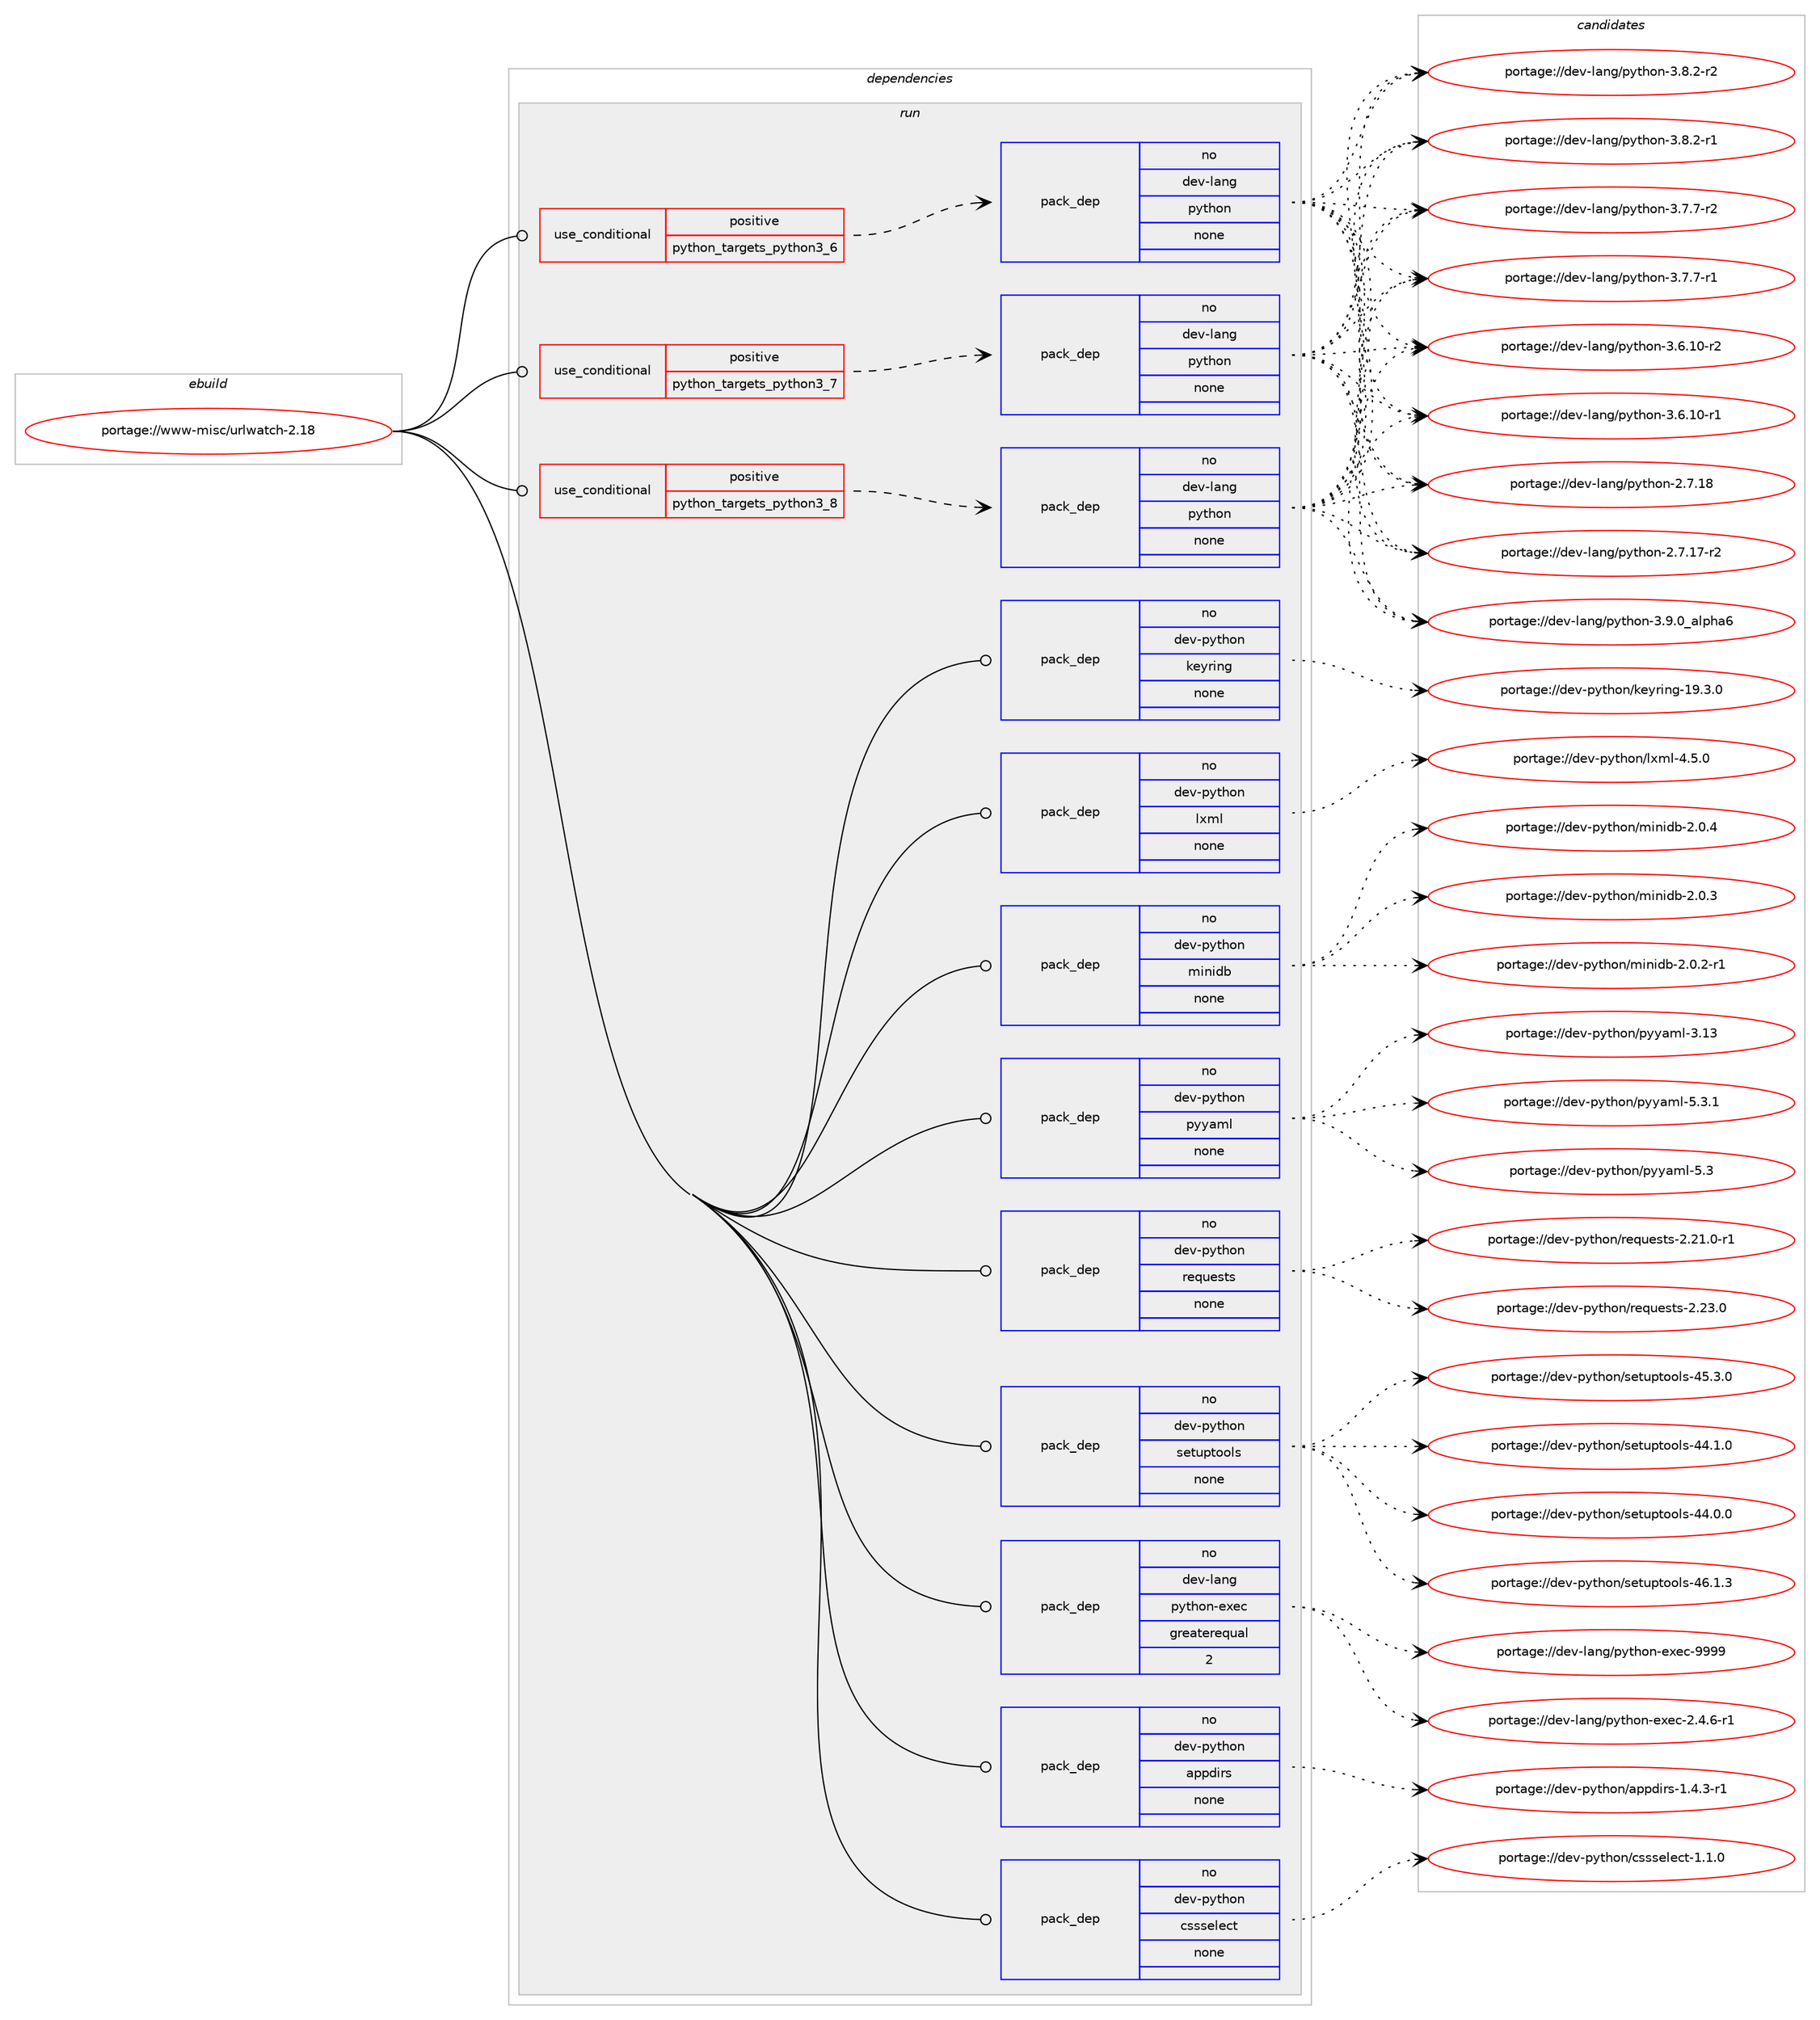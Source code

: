 digraph prolog {

# *************
# Graph options
# *************

newrank=true;
concentrate=true;
compound=true;
graph [rankdir=LR,fontname=Helvetica,fontsize=10,ranksep=1.5];#, ranksep=2.5, nodesep=0.2];
edge  [arrowhead=vee];
node  [fontname=Helvetica,fontsize=10];

# **********
# The ebuild
# **********

subgraph cluster_leftcol {
color=gray;
rank=same;
label=<<i>ebuild</i>>;
id [label="portage://www-misc/urlwatch-2.18", color=red, width=4, href="../www-misc/urlwatch-2.18.svg"];
}

# ****************
# The dependencies
# ****************

subgraph cluster_midcol {
color=gray;
label=<<i>dependencies</i>>;
subgraph cluster_compile {
fillcolor="#eeeeee";
style=filled;
label=<<i>compile</i>>;
}
subgraph cluster_compileandrun {
fillcolor="#eeeeee";
style=filled;
label=<<i>compile and run</i>>;
}
subgraph cluster_run {
fillcolor="#eeeeee";
style=filled;
label=<<i>run</i>>;
subgraph cond311 {
dependency2602 [label=<<TABLE BORDER="0" CELLBORDER="1" CELLSPACING="0" CELLPADDING="4"><TR><TD ROWSPAN="3" CELLPADDING="10">use_conditional</TD></TR><TR><TD>positive</TD></TR><TR><TD>python_targets_python3_6</TD></TR></TABLE>>, shape=none, color=red];
subgraph pack2267 {
dependency2603 [label=<<TABLE BORDER="0" CELLBORDER="1" CELLSPACING="0" CELLPADDING="4" WIDTH="220"><TR><TD ROWSPAN="6" CELLPADDING="30">pack_dep</TD></TR><TR><TD WIDTH="110">no</TD></TR><TR><TD>dev-lang</TD></TR><TR><TD>python</TD></TR><TR><TD>none</TD></TR><TR><TD></TD></TR></TABLE>>, shape=none, color=blue];
}
dependency2602:e -> dependency2603:w [weight=20,style="dashed",arrowhead="vee"];
}
id:e -> dependency2602:w [weight=20,style="solid",arrowhead="odot"];
subgraph cond312 {
dependency2604 [label=<<TABLE BORDER="0" CELLBORDER="1" CELLSPACING="0" CELLPADDING="4"><TR><TD ROWSPAN="3" CELLPADDING="10">use_conditional</TD></TR><TR><TD>positive</TD></TR><TR><TD>python_targets_python3_7</TD></TR></TABLE>>, shape=none, color=red];
subgraph pack2268 {
dependency2605 [label=<<TABLE BORDER="0" CELLBORDER="1" CELLSPACING="0" CELLPADDING="4" WIDTH="220"><TR><TD ROWSPAN="6" CELLPADDING="30">pack_dep</TD></TR><TR><TD WIDTH="110">no</TD></TR><TR><TD>dev-lang</TD></TR><TR><TD>python</TD></TR><TR><TD>none</TD></TR><TR><TD></TD></TR></TABLE>>, shape=none, color=blue];
}
dependency2604:e -> dependency2605:w [weight=20,style="dashed",arrowhead="vee"];
}
id:e -> dependency2604:w [weight=20,style="solid",arrowhead="odot"];
subgraph cond313 {
dependency2606 [label=<<TABLE BORDER="0" CELLBORDER="1" CELLSPACING="0" CELLPADDING="4"><TR><TD ROWSPAN="3" CELLPADDING="10">use_conditional</TD></TR><TR><TD>positive</TD></TR><TR><TD>python_targets_python3_8</TD></TR></TABLE>>, shape=none, color=red];
subgraph pack2269 {
dependency2607 [label=<<TABLE BORDER="0" CELLBORDER="1" CELLSPACING="0" CELLPADDING="4" WIDTH="220"><TR><TD ROWSPAN="6" CELLPADDING="30">pack_dep</TD></TR><TR><TD WIDTH="110">no</TD></TR><TR><TD>dev-lang</TD></TR><TR><TD>python</TD></TR><TR><TD>none</TD></TR><TR><TD></TD></TR></TABLE>>, shape=none, color=blue];
}
dependency2606:e -> dependency2607:w [weight=20,style="dashed",arrowhead="vee"];
}
id:e -> dependency2606:w [weight=20,style="solid",arrowhead="odot"];
subgraph pack2270 {
dependency2608 [label=<<TABLE BORDER="0" CELLBORDER="1" CELLSPACING="0" CELLPADDING="4" WIDTH="220"><TR><TD ROWSPAN="6" CELLPADDING="30">pack_dep</TD></TR><TR><TD WIDTH="110">no</TD></TR><TR><TD>dev-lang</TD></TR><TR><TD>python-exec</TD></TR><TR><TD>greaterequal</TD></TR><TR><TD>2</TD></TR></TABLE>>, shape=none, color=blue];
}
id:e -> dependency2608:w [weight=20,style="solid",arrowhead="odot"];
subgraph pack2271 {
dependency2609 [label=<<TABLE BORDER="0" CELLBORDER="1" CELLSPACING="0" CELLPADDING="4" WIDTH="220"><TR><TD ROWSPAN="6" CELLPADDING="30">pack_dep</TD></TR><TR><TD WIDTH="110">no</TD></TR><TR><TD>dev-python</TD></TR><TR><TD>appdirs</TD></TR><TR><TD>none</TD></TR><TR><TD></TD></TR></TABLE>>, shape=none, color=blue];
}
id:e -> dependency2609:w [weight=20,style="solid",arrowhead="odot"];
subgraph pack2272 {
dependency2610 [label=<<TABLE BORDER="0" CELLBORDER="1" CELLSPACING="0" CELLPADDING="4" WIDTH="220"><TR><TD ROWSPAN="6" CELLPADDING="30">pack_dep</TD></TR><TR><TD WIDTH="110">no</TD></TR><TR><TD>dev-python</TD></TR><TR><TD>cssselect</TD></TR><TR><TD>none</TD></TR><TR><TD></TD></TR></TABLE>>, shape=none, color=blue];
}
id:e -> dependency2610:w [weight=20,style="solid",arrowhead="odot"];
subgraph pack2273 {
dependency2611 [label=<<TABLE BORDER="0" CELLBORDER="1" CELLSPACING="0" CELLPADDING="4" WIDTH="220"><TR><TD ROWSPAN="6" CELLPADDING="30">pack_dep</TD></TR><TR><TD WIDTH="110">no</TD></TR><TR><TD>dev-python</TD></TR><TR><TD>keyring</TD></TR><TR><TD>none</TD></TR><TR><TD></TD></TR></TABLE>>, shape=none, color=blue];
}
id:e -> dependency2611:w [weight=20,style="solid",arrowhead="odot"];
subgraph pack2274 {
dependency2612 [label=<<TABLE BORDER="0" CELLBORDER="1" CELLSPACING="0" CELLPADDING="4" WIDTH="220"><TR><TD ROWSPAN="6" CELLPADDING="30">pack_dep</TD></TR><TR><TD WIDTH="110">no</TD></TR><TR><TD>dev-python</TD></TR><TR><TD>lxml</TD></TR><TR><TD>none</TD></TR><TR><TD></TD></TR></TABLE>>, shape=none, color=blue];
}
id:e -> dependency2612:w [weight=20,style="solid",arrowhead="odot"];
subgraph pack2275 {
dependency2613 [label=<<TABLE BORDER="0" CELLBORDER="1" CELLSPACING="0" CELLPADDING="4" WIDTH="220"><TR><TD ROWSPAN="6" CELLPADDING="30">pack_dep</TD></TR><TR><TD WIDTH="110">no</TD></TR><TR><TD>dev-python</TD></TR><TR><TD>minidb</TD></TR><TR><TD>none</TD></TR><TR><TD></TD></TR></TABLE>>, shape=none, color=blue];
}
id:e -> dependency2613:w [weight=20,style="solid",arrowhead="odot"];
subgraph pack2276 {
dependency2614 [label=<<TABLE BORDER="0" CELLBORDER="1" CELLSPACING="0" CELLPADDING="4" WIDTH="220"><TR><TD ROWSPAN="6" CELLPADDING="30">pack_dep</TD></TR><TR><TD WIDTH="110">no</TD></TR><TR><TD>dev-python</TD></TR><TR><TD>pyyaml</TD></TR><TR><TD>none</TD></TR><TR><TD></TD></TR></TABLE>>, shape=none, color=blue];
}
id:e -> dependency2614:w [weight=20,style="solid",arrowhead="odot"];
subgraph pack2277 {
dependency2615 [label=<<TABLE BORDER="0" CELLBORDER="1" CELLSPACING="0" CELLPADDING="4" WIDTH="220"><TR><TD ROWSPAN="6" CELLPADDING="30">pack_dep</TD></TR><TR><TD WIDTH="110">no</TD></TR><TR><TD>dev-python</TD></TR><TR><TD>requests</TD></TR><TR><TD>none</TD></TR><TR><TD></TD></TR></TABLE>>, shape=none, color=blue];
}
id:e -> dependency2615:w [weight=20,style="solid",arrowhead="odot"];
subgraph pack2278 {
dependency2616 [label=<<TABLE BORDER="0" CELLBORDER="1" CELLSPACING="0" CELLPADDING="4" WIDTH="220"><TR><TD ROWSPAN="6" CELLPADDING="30">pack_dep</TD></TR><TR><TD WIDTH="110">no</TD></TR><TR><TD>dev-python</TD></TR><TR><TD>setuptools</TD></TR><TR><TD>none</TD></TR><TR><TD></TD></TR></TABLE>>, shape=none, color=blue];
}
id:e -> dependency2616:w [weight=20,style="solid",arrowhead="odot"];
}
}

# **************
# The candidates
# **************

subgraph cluster_choices {
rank=same;
color=gray;
label=<<i>candidates</i>>;

subgraph choice2267 {
color=black;
nodesep=1;
choice10010111845108971101034711212111610411111045514657464895971081121049754 [label="portage://dev-lang/python-3.9.0_alpha6", color=red, width=4,href="../dev-lang/python-3.9.0_alpha6.svg"];
choice1001011184510897110103471121211161041111104551465646504511450 [label="portage://dev-lang/python-3.8.2-r2", color=red, width=4,href="../dev-lang/python-3.8.2-r2.svg"];
choice1001011184510897110103471121211161041111104551465646504511449 [label="portage://dev-lang/python-3.8.2-r1", color=red, width=4,href="../dev-lang/python-3.8.2-r1.svg"];
choice1001011184510897110103471121211161041111104551465546554511450 [label="portage://dev-lang/python-3.7.7-r2", color=red, width=4,href="../dev-lang/python-3.7.7-r2.svg"];
choice1001011184510897110103471121211161041111104551465546554511449 [label="portage://dev-lang/python-3.7.7-r1", color=red, width=4,href="../dev-lang/python-3.7.7-r1.svg"];
choice100101118451089711010347112121116104111110455146544649484511450 [label="portage://dev-lang/python-3.6.10-r2", color=red, width=4,href="../dev-lang/python-3.6.10-r2.svg"];
choice100101118451089711010347112121116104111110455146544649484511449 [label="portage://dev-lang/python-3.6.10-r1", color=red, width=4,href="../dev-lang/python-3.6.10-r1.svg"];
choice10010111845108971101034711212111610411111045504655464956 [label="portage://dev-lang/python-2.7.18", color=red, width=4,href="../dev-lang/python-2.7.18.svg"];
choice100101118451089711010347112121116104111110455046554649554511450 [label="portage://dev-lang/python-2.7.17-r2", color=red, width=4,href="../dev-lang/python-2.7.17-r2.svg"];
dependency2603:e -> choice10010111845108971101034711212111610411111045514657464895971081121049754:w [style=dotted,weight="100"];
dependency2603:e -> choice1001011184510897110103471121211161041111104551465646504511450:w [style=dotted,weight="100"];
dependency2603:e -> choice1001011184510897110103471121211161041111104551465646504511449:w [style=dotted,weight="100"];
dependency2603:e -> choice1001011184510897110103471121211161041111104551465546554511450:w [style=dotted,weight="100"];
dependency2603:e -> choice1001011184510897110103471121211161041111104551465546554511449:w [style=dotted,weight="100"];
dependency2603:e -> choice100101118451089711010347112121116104111110455146544649484511450:w [style=dotted,weight="100"];
dependency2603:e -> choice100101118451089711010347112121116104111110455146544649484511449:w [style=dotted,weight="100"];
dependency2603:e -> choice10010111845108971101034711212111610411111045504655464956:w [style=dotted,weight="100"];
dependency2603:e -> choice100101118451089711010347112121116104111110455046554649554511450:w [style=dotted,weight="100"];
}
subgraph choice2268 {
color=black;
nodesep=1;
choice10010111845108971101034711212111610411111045514657464895971081121049754 [label="portage://dev-lang/python-3.9.0_alpha6", color=red, width=4,href="../dev-lang/python-3.9.0_alpha6.svg"];
choice1001011184510897110103471121211161041111104551465646504511450 [label="portage://dev-lang/python-3.8.2-r2", color=red, width=4,href="../dev-lang/python-3.8.2-r2.svg"];
choice1001011184510897110103471121211161041111104551465646504511449 [label="portage://dev-lang/python-3.8.2-r1", color=red, width=4,href="../dev-lang/python-3.8.2-r1.svg"];
choice1001011184510897110103471121211161041111104551465546554511450 [label="portage://dev-lang/python-3.7.7-r2", color=red, width=4,href="../dev-lang/python-3.7.7-r2.svg"];
choice1001011184510897110103471121211161041111104551465546554511449 [label="portage://dev-lang/python-3.7.7-r1", color=red, width=4,href="../dev-lang/python-3.7.7-r1.svg"];
choice100101118451089711010347112121116104111110455146544649484511450 [label="portage://dev-lang/python-3.6.10-r2", color=red, width=4,href="../dev-lang/python-3.6.10-r2.svg"];
choice100101118451089711010347112121116104111110455146544649484511449 [label="portage://dev-lang/python-3.6.10-r1", color=red, width=4,href="../dev-lang/python-3.6.10-r1.svg"];
choice10010111845108971101034711212111610411111045504655464956 [label="portage://dev-lang/python-2.7.18", color=red, width=4,href="../dev-lang/python-2.7.18.svg"];
choice100101118451089711010347112121116104111110455046554649554511450 [label="portage://dev-lang/python-2.7.17-r2", color=red, width=4,href="../dev-lang/python-2.7.17-r2.svg"];
dependency2605:e -> choice10010111845108971101034711212111610411111045514657464895971081121049754:w [style=dotted,weight="100"];
dependency2605:e -> choice1001011184510897110103471121211161041111104551465646504511450:w [style=dotted,weight="100"];
dependency2605:e -> choice1001011184510897110103471121211161041111104551465646504511449:w [style=dotted,weight="100"];
dependency2605:e -> choice1001011184510897110103471121211161041111104551465546554511450:w [style=dotted,weight="100"];
dependency2605:e -> choice1001011184510897110103471121211161041111104551465546554511449:w [style=dotted,weight="100"];
dependency2605:e -> choice100101118451089711010347112121116104111110455146544649484511450:w [style=dotted,weight="100"];
dependency2605:e -> choice100101118451089711010347112121116104111110455146544649484511449:w [style=dotted,weight="100"];
dependency2605:e -> choice10010111845108971101034711212111610411111045504655464956:w [style=dotted,weight="100"];
dependency2605:e -> choice100101118451089711010347112121116104111110455046554649554511450:w [style=dotted,weight="100"];
}
subgraph choice2269 {
color=black;
nodesep=1;
choice10010111845108971101034711212111610411111045514657464895971081121049754 [label="portage://dev-lang/python-3.9.0_alpha6", color=red, width=4,href="../dev-lang/python-3.9.0_alpha6.svg"];
choice1001011184510897110103471121211161041111104551465646504511450 [label="portage://dev-lang/python-3.8.2-r2", color=red, width=4,href="../dev-lang/python-3.8.2-r2.svg"];
choice1001011184510897110103471121211161041111104551465646504511449 [label="portage://dev-lang/python-3.8.2-r1", color=red, width=4,href="../dev-lang/python-3.8.2-r1.svg"];
choice1001011184510897110103471121211161041111104551465546554511450 [label="portage://dev-lang/python-3.7.7-r2", color=red, width=4,href="../dev-lang/python-3.7.7-r2.svg"];
choice1001011184510897110103471121211161041111104551465546554511449 [label="portage://dev-lang/python-3.7.7-r1", color=red, width=4,href="../dev-lang/python-3.7.7-r1.svg"];
choice100101118451089711010347112121116104111110455146544649484511450 [label="portage://dev-lang/python-3.6.10-r2", color=red, width=4,href="../dev-lang/python-3.6.10-r2.svg"];
choice100101118451089711010347112121116104111110455146544649484511449 [label="portage://dev-lang/python-3.6.10-r1", color=red, width=4,href="../dev-lang/python-3.6.10-r1.svg"];
choice10010111845108971101034711212111610411111045504655464956 [label="portage://dev-lang/python-2.7.18", color=red, width=4,href="../dev-lang/python-2.7.18.svg"];
choice100101118451089711010347112121116104111110455046554649554511450 [label="portage://dev-lang/python-2.7.17-r2", color=red, width=4,href="../dev-lang/python-2.7.17-r2.svg"];
dependency2607:e -> choice10010111845108971101034711212111610411111045514657464895971081121049754:w [style=dotted,weight="100"];
dependency2607:e -> choice1001011184510897110103471121211161041111104551465646504511450:w [style=dotted,weight="100"];
dependency2607:e -> choice1001011184510897110103471121211161041111104551465646504511449:w [style=dotted,weight="100"];
dependency2607:e -> choice1001011184510897110103471121211161041111104551465546554511450:w [style=dotted,weight="100"];
dependency2607:e -> choice1001011184510897110103471121211161041111104551465546554511449:w [style=dotted,weight="100"];
dependency2607:e -> choice100101118451089711010347112121116104111110455146544649484511450:w [style=dotted,weight="100"];
dependency2607:e -> choice100101118451089711010347112121116104111110455146544649484511449:w [style=dotted,weight="100"];
dependency2607:e -> choice10010111845108971101034711212111610411111045504655464956:w [style=dotted,weight="100"];
dependency2607:e -> choice100101118451089711010347112121116104111110455046554649554511450:w [style=dotted,weight="100"];
}
subgraph choice2270 {
color=black;
nodesep=1;
choice10010111845108971101034711212111610411111045101120101994557575757 [label="portage://dev-lang/python-exec-9999", color=red, width=4,href="../dev-lang/python-exec-9999.svg"];
choice10010111845108971101034711212111610411111045101120101994550465246544511449 [label="portage://dev-lang/python-exec-2.4.6-r1", color=red, width=4,href="../dev-lang/python-exec-2.4.6-r1.svg"];
dependency2608:e -> choice10010111845108971101034711212111610411111045101120101994557575757:w [style=dotted,weight="100"];
dependency2608:e -> choice10010111845108971101034711212111610411111045101120101994550465246544511449:w [style=dotted,weight="100"];
}
subgraph choice2271 {
color=black;
nodesep=1;
choice1001011184511212111610411111047971121121001051141154549465246514511449 [label="portage://dev-python/appdirs-1.4.3-r1", color=red, width=4,href="../dev-python/appdirs-1.4.3-r1.svg"];
dependency2609:e -> choice1001011184511212111610411111047971121121001051141154549465246514511449:w [style=dotted,weight="100"];
}
subgraph choice2272 {
color=black;
nodesep=1;
choice10010111845112121116104111110479911511511510110810199116454946494648 [label="portage://dev-python/cssselect-1.1.0", color=red, width=4,href="../dev-python/cssselect-1.1.0.svg"];
dependency2610:e -> choice10010111845112121116104111110479911511511510110810199116454946494648:w [style=dotted,weight="100"];
}
subgraph choice2273 {
color=black;
nodesep=1;
choice100101118451121211161041111104710710112111410511010345495746514648 [label="portage://dev-python/keyring-19.3.0", color=red, width=4,href="../dev-python/keyring-19.3.0.svg"];
dependency2611:e -> choice100101118451121211161041111104710710112111410511010345495746514648:w [style=dotted,weight="100"];
}
subgraph choice2274 {
color=black;
nodesep=1;
choice1001011184511212111610411111047108120109108455246534648 [label="portage://dev-python/lxml-4.5.0", color=red, width=4,href="../dev-python/lxml-4.5.0.svg"];
dependency2612:e -> choice1001011184511212111610411111047108120109108455246534648:w [style=dotted,weight="100"];
}
subgraph choice2275 {
color=black;
nodesep=1;
choice100101118451121211161041111104710910511010510098455046484652 [label="portage://dev-python/minidb-2.0.4", color=red, width=4,href="../dev-python/minidb-2.0.4.svg"];
choice100101118451121211161041111104710910511010510098455046484651 [label="portage://dev-python/minidb-2.0.3", color=red, width=4,href="../dev-python/minidb-2.0.3.svg"];
choice1001011184511212111610411111047109105110105100984550464846504511449 [label="portage://dev-python/minidb-2.0.2-r1", color=red, width=4,href="../dev-python/minidb-2.0.2-r1.svg"];
dependency2613:e -> choice100101118451121211161041111104710910511010510098455046484652:w [style=dotted,weight="100"];
dependency2613:e -> choice100101118451121211161041111104710910511010510098455046484651:w [style=dotted,weight="100"];
dependency2613:e -> choice1001011184511212111610411111047109105110105100984550464846504511449:w [style=dotted,weight="100"];
}
subgraph choice2276 {
color=black;
nodesep=1;
choice100101118451121211161041111104711212112197109108455346514649 [label="portage://dev-python/pyyaml-5.3.1", color=red, width=4,href="../dev-python/pyyaml-5.3.1.svg"];
choice10010111845112121116104111110471121211219710910845534651 [label="portage://dev-python/pyyaml-5.3", color=red, width=4,href="../dev-python/pyyaml-5.3.svg"];
choice1001011184511212111610411111047112121121971091084551464951 [label="portage://dev-python/pyyaml-3.13", color=red, width=4,href="../dev-python/pyyaml-3.13.svg"];
dependency2614:e -> choice100101118451121211161041111104711212112197109108455346514649:w [style=dotted,weight="100"];
dependency2614:e -> choice10010111845112121116104111110471121211219710910845534651:w [style=dotted,weight="100"];
dependency2614:e -> choice1001011184511212111610411111047112121121971091084551464951:w [style=dotted,weight="100"];
}
subgraph choice2277 {
color=black;
nodesep=1;
choice100101118451121211161041111104711410111311710111511611545504650514648 [label="portage://dev-python/requests-2.23.0", color=red, width=4,href="../dev-python/requests-2.23.0.svg"];
choice1001011184511212111610411111047114101113117101115116115455046504946484511449 [label="portage://dev-python/requests-2.21.0-r1", color=red, width=4,href="../dev-python/requests-2.21.0-r1.svg"];
dependency2615:e -> choice100101118451121211161041111104711410111311710111511611545504650514648:w [style=dotted,weight="100"];
dependency2615:e -> choice1001011184511212111610411111047114101113117101115116115455046504946484511449:w [style=dotted,weight="100"];
}
subgraph choice2278 {
color=black;
nodesep=1;
choice100101118451121211161041111104711510111611711211611111110811545525446494651 [label="portage://dev-python/setuptools-46.1.3", color=red, width=4,href="../dev-python/setuptools-46.1.3.svg"];
choice100101118451121211161041111104711510111611711211611111110811545525346514648 [label="portage://dev-python/setuptools-45.3.0", color=red, width=4,href="../dev-python/setuptools-45.3.0.svg"];
choice100101118451121211161041111104711510111611711211611111110811545525246494648 [label="portage://dev-python/setuptools-44.1.0", color=red, width=4,href="../dev-python/setuptools-44.1.0.svg"];
choice100101118451121211161041111104711510111611711211611111110811545525246484648 [label="portage://dev-python/setuptools-44.0.0", color=red, width=4,href="../dev-python/setuptools-44.0.0.svg"];
dependency2616:e -> choice100101118451121211161041111104711510111611711211611111110811545525446494651:w [style=dotted,weight="100"];
dependency2616:e -> choice100101118451121211161041111104711510111611711211611111110811545525346514648:w [style=dotted,weight="100"];
dependency2616:e -> choice100101118451121211161041111104711510111611711211611111110811545525246494648:w [style=dotted,weight="100"];
dependency2616:e -> choice100101118451121211161041111104711510111611711211611111110811545525246484648:w [style=dotted,weight="100"];
}
}

}
